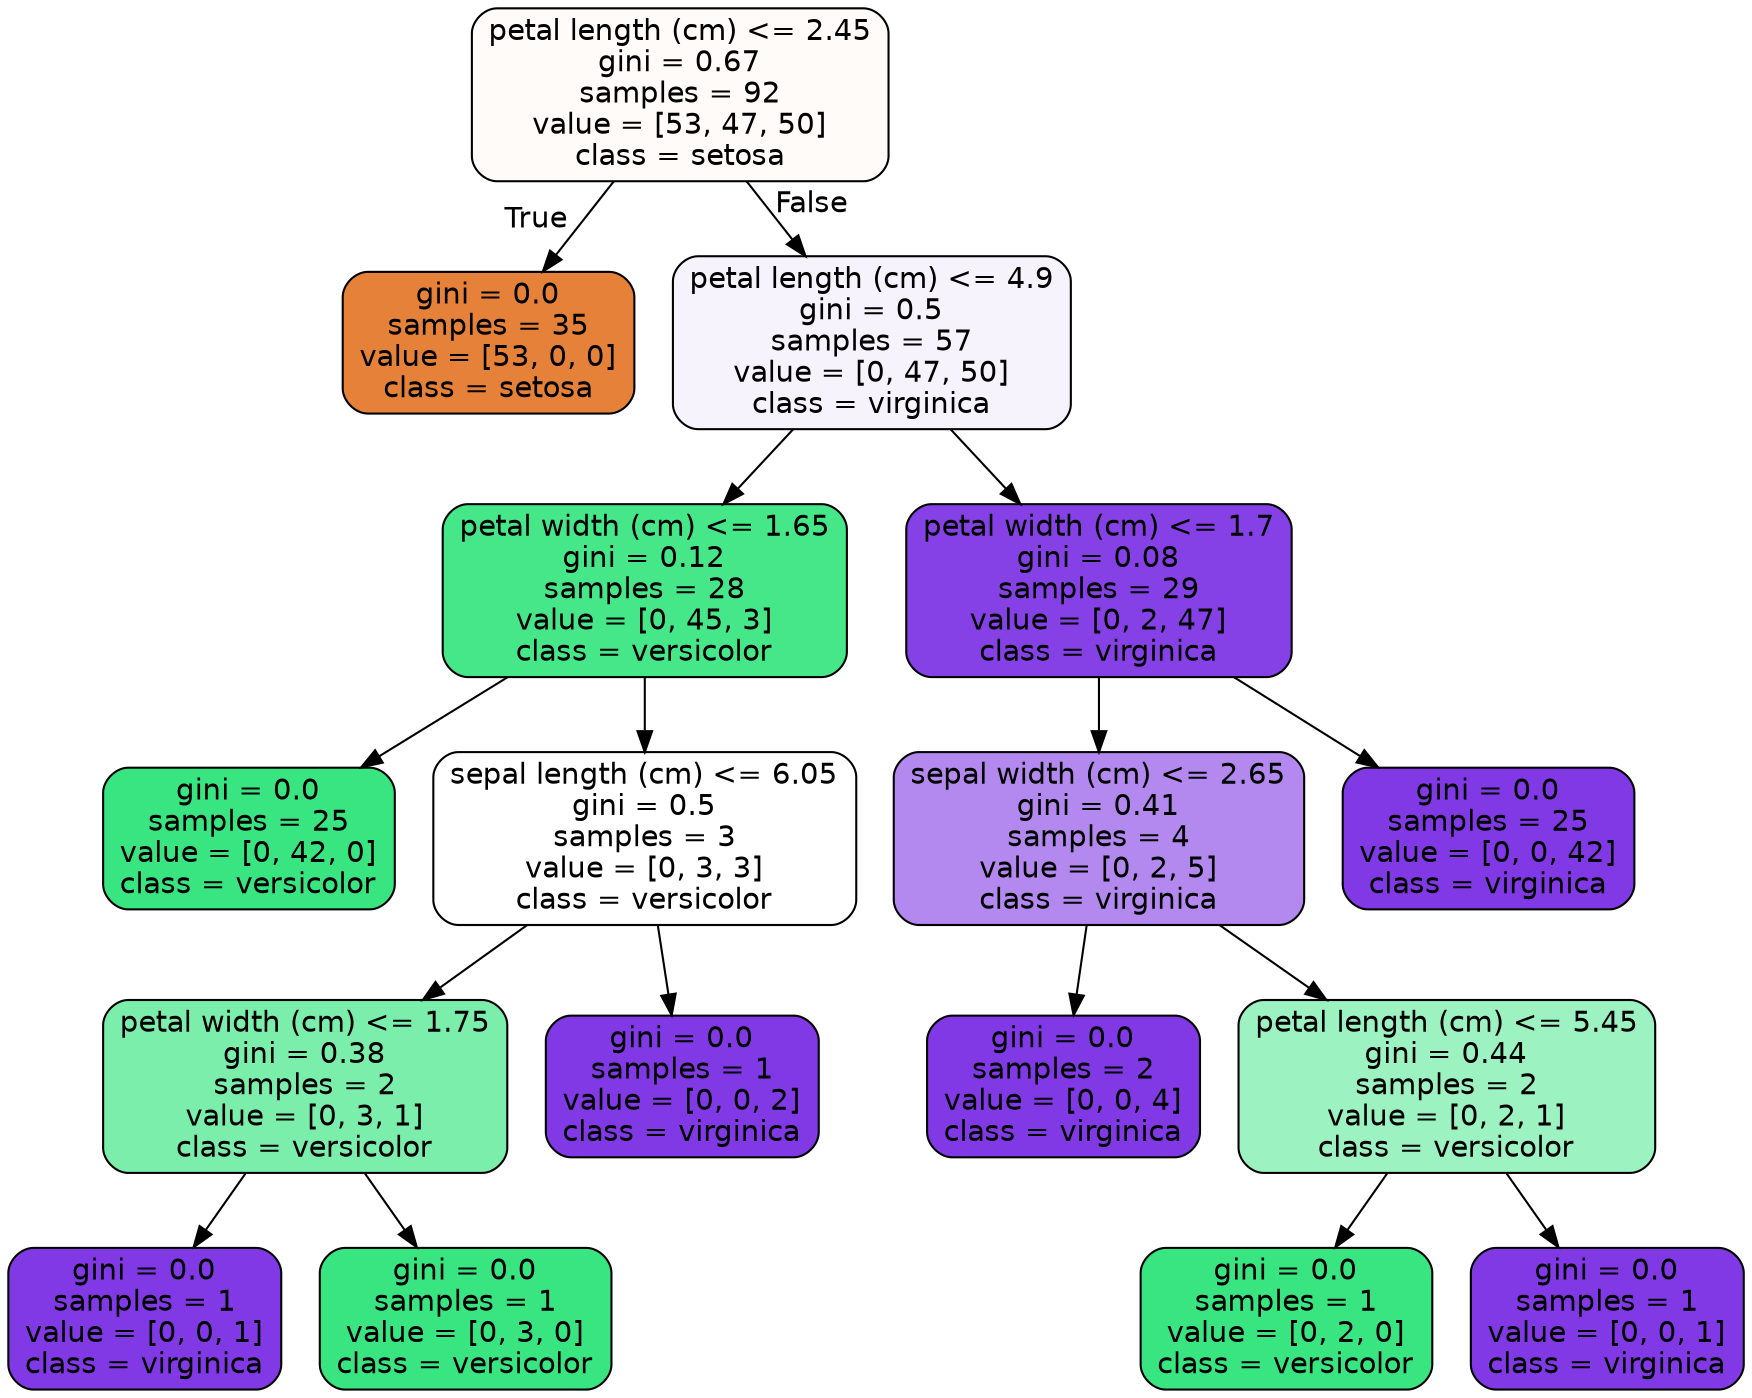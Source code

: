 digraph Tree {
node [shape=box, style="filled, rounded", color="black", fontname=helvetica] ;
edge [fontname=helvetica] ;
0 [label="petal length (cm) <= 2.45\ngini = 0.67\nsamples = 92\nvalue = [53, 47, 50]\nclass = setosa", fillcolor="#fefbf9"] ;
1 [label="gini = 0.0\nsamples = 35\nvalue = [53, 0, 0]\nclass = setosa", fillcolor="#e58139"] ;
0 -> 1 [labeldistance=2.5, labelangle=45, headlabel="True"] ;
2 [label="petal length (cm) <= 4.9\ngini = 0.5\nsamples = 57\nvalue = [0, 47, 50]\nclass = virginica", fillcolor="#f7f3fd"] ;
0 -> 2 [labeldistance=2.5, labelangle=-45, headlabel="False"] ;
3 [label="petal width (cm) <= 1.65\ngini = 0.12\nsamples = 28\nvalue = [0, 45, 3]\nclass = versicolor", fillcolor="#46e789"] ;
2 -> 3 ;
4 [label="gini = 0.0\nsamples = 25\nvalue = [0, 42, 0]\nclass = versicolor", fillcolor="#39e581"] ;
3 -> 4 ;
5 [label="sepal length (cm) <= 6.05\ngini = 0.5\nsamples = 3\nvalue = [0, 3, 3]\nclass = versicolor", fillcolor="#ffffff"] ;
3 -> 5 ;
6 [label="petal width (cm) <= 1.75\ngini = 0.38\nsamples = 2\nvalue = [0, 3, 1]\nclass = versicolor", fillcolor="#7beeab"] ;
5 -> 6 ;
7 [label="gini = 0.0\nsamples = 1\nvalue = [0, 0, 1]\nclass = virginica", fillcolor="#8139e5"] ;
6 -> 7 ;
8 [label="gini = 0.0\nsamples = 1\nvalue = [0, 3, 0]\nclass = versicolor", fillcolor="#39e581"] ;
6 -> 8 ;
9 [label="gini = 0.0\nsamples = 1\nvalue = [0, 0, 2]\nclass = virginica", fillcolor="#8139e5"] ;
5 -> 9 ;
10 [label="petal width (cm) <= 1.7\ngini = 0.08\nsamples = 29\nvalue = [0, 2, 47]\nclass = virginica", fillcolor="#8641e6"] ;
2 -> 10 ;
11 [label="sepal width (cm) <= 2.65\ngini = 0.41\nsamples = 4\nvalue = [0, 2, 5]\nclass = virginica", fillcolor="#b388ef"] ;
10 -> 11 ;
12 [label="gini = 0.0\nsamples = 2\nvalue = [0, 0, 4]\nclass = virginica", fillcolor="#8139e5"] ;
11 -> 12 ;
13 [label="petal length (cm) <= 5.45\ngini = 0.44\nsamples = 2\nvalue = [0, 2, 1]\nclass = versicolor", fillcolor="#9cf2c0"] ;
11 -> 13 ;
14 [label="gini = 0.0\nsamples = 1\nvalue = [0, 2, 0]\nclass = versicolor", fillcolor="#39e581"] ;
13 -> 14 ;
15 [label="gini = 0.0\nsamples = 1\nvalue = [0, 0, 1]\nclass = virginica", fillcolor="#8139e5"] ;
13 -> 15 ;
16 [label="gini = 0.0\nsamples = 25\nvalue = [0, 0, 42]\nclass = virginica", fillcolor="#8139e5"] ;
10 -> 16 ;
}